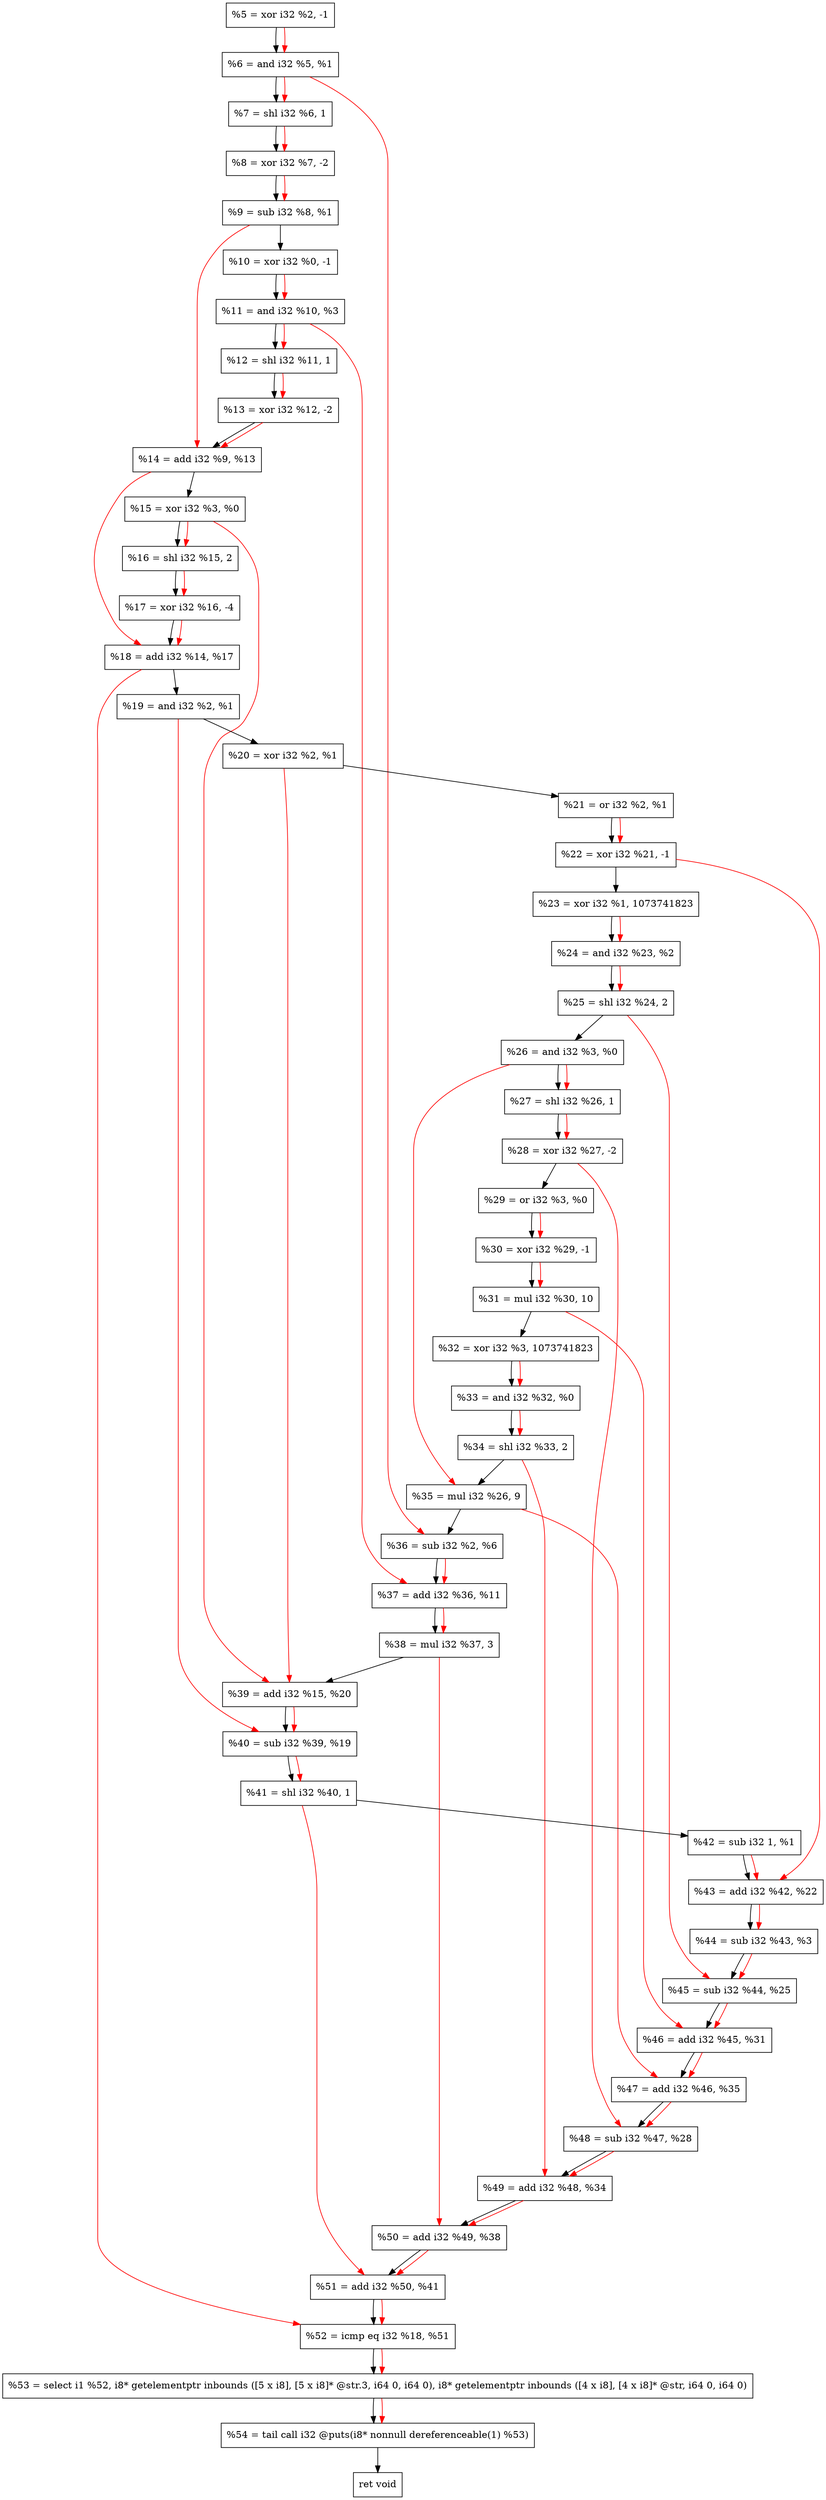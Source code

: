 digraph "DFG for'crackme' function" {
	Node0x2175d70[shape=record, label="  %5 = xor i32 %2, -1"];
	Node0x2175de0[shape=record, label="  %6 = and i32 %5, %1"];
	Node0x2175e80[shape=record, label="  %7 = shl i32 %6, 1"];
	Node0x2175f20[shape=record, label="  %8 = xor i32 %7, -2"];
	Node0x2175f90[shape=record, label="  %9 = sub i32 %8, %1"];
	Node0x2176000[shape=record, label="  %10 = xor i32 %0, -1"];
	Node0x2176070[shape=record, label="  %11 = and i32 %10, %3"];
	Node0x21760e0[shape=record, label="  %12 = shl i32 %11, 1"];
	Node0x2176150[shape=record, label="  %13 = xor i32 %12, -2"];
	Node0x21761c0[shape=record, label="  %14 = add i32 %9, %13"];
	Node0x2176230[shape=record, label="  %15 = xor i32 %3, %0"];
	Node0x21762d0[shape=record, label="  %16 = shl i32 %15, 2"];
	Node0x2176370[shape=record, label="  %17 = xor i32 %16, -4"];
	Node0x21763e0[shape=record, label="  %18 = add i32 %14, %17"];
	Node0x2176450[shape=record, label="  %19 = and i32 %2, %1"];
	Node0x21764c0[shape=record, label="  %20 = xor i32 %2, %1"];
	Node0x2176530[shape=record, label="  %21 = or i32 %2, %1"];
	Node0x21765a0[shape=record, label="  %22 = xor i32 %21, -1"];
	Node0x2176640[shape=record, label="  %23 = xor i32 %1, 1073741823"];
	Node0x21766b0[shape=record, label="  %24 = and i32 %23, %2"];
	Node0x2176720[shape=record, label="  %25 = shl i32 %24, 2"];
	Node0x2176790[shape=record, label="  %26 = and i32 %3, %0"];
	Node0x2176800[shape=record, label="  %27 = shl i32 %26, 1"];
	Node0x2176870[shape=record, label="  %28 = xor i32 %27, -2"];
	Node0x21768e0[shape=record, label="  %29 = or i32 %3, %0"];
	Node0x2176950[shape=record, label="  %30 = xor i32 %29, -1"];
	Node0x21769f0[shape=record, label="  %31 = mul i32 %30, 10"];
	Node0x2176a60[shape=record, label="  %32 = xor i32 %3, 1073741823"];
	Node0x2176ce0[shape=record, label="  %33 = and i32 %32, %0"];
	Node0x2176d50[shape=record, label="  %34 = shl i32 %33, 2"];
	Node0x2176df0[shape=record, label="  %35 = mul i32 %26, 9"];
	Node0x2176e60[shape=record, label="  %36 = sub i32 %2, %6"];
	Node0x2176ed0[shape=record, label="  %37 = add i32 %36, %11"];
	Node0x2176f70[shape=record, label="  %38 = mul i32 %37, 3"];
	Node0x2176fe0[shape=record, label="  %39 = add i32 %15, %20"];
	Node0x2177050[shape=record, label="  %40 = sub i32 %39, %19"];
	Node0x21770c0[shape=record, label="  %41 = shl i32 %40, 1"];
	Node0x2177130[shape=record, label="  %42 = sub i32 1, %1"];
	Node0x21771a0[shape=record, label="  %43 = add i32 %42, %22"];
	Node0x2177210[shape=record, label="  %44 = sub i32 %43, %3"];
	Node0x2177280[shape=record, label="  %45 = sub i32 %44, %25"];
	Node0x21772f0[shape=record, label="  %46 = add i32 %45, %31"];
	Node0x2177360[shape=record, label="  %47 = add i32 %46, %35"];
	Node0x21773d0[shape=record, label="  %48 = sub i32 %47, %28"];
	Node0x2177440[shape=record, label="  %49 = add i32 %48, %34"];
	Node0x21774b0[shape=record, label="  %50 = add i32 %49, %38"];
	Node0x2177520[shape=record, label="  %51 = add i32 %50, %41"];
	Node0x2177590[shape=record, label="  %52 = icmp eq i32 %18, %51"];
	Node0x2116268[shape=record, label="  %53 = select i1 %52, i8* getelementptr inbounds ([5 x i8], [5 x i8]* @str.3, i64 0, i64 0), i8* getelementptr inbounds ([4 x i8], [4 x i8]* @str, i64 0, i64 0)"];
	Node0x2177a30[shape=record, label="  %54 = tail call i32 @puts(i8* nonnull dereferenceable(1) %53)"];
	Node0x2177a80[shape=record, label="  ret void"];
	Node0x2175d70 -> Node0x2175de0;
	Node0x2175de0 -> Node0x2175e80;
	Node0x2175e80 -> Node0x2175f20;
	Node0x2175f20 -> Node0x2175f90;
	Node0x2175f90 -> Node0x2176000;
	Node0x2176000 -> Node0x2176070;
	Node0x2176070 -> Node0x21760e0;
	Node0x21760e0 -> Node0x2176150;
	Node0x2176150 -> Node0x21761c0;
	Node0x21761c0 -> Node0x2176230;
	Node0x2176230 -> Node0x21762d0;
	Node0x21762d0 -> Node0x2176370;
	Node0x2176370 -> Node0x21763e0;
	Node0x21763e0 -> Node0x2176450;
	Node0x2176450 -> Node0x21764c0;
	Node0x21764c0 -> Node0x2176530;
	Node0x2176530 -> Node0x21765a0;
	Node0x21765a0 -> Node0x2176640;
	Node0x2176640 -> Node0x21766b0;
	Node0x21766b0 -> Node0x2176720;
	Node0x2176720 -> Node0x2176790;
	Node0x2176790 -> Node0x2176800;
	Node0x2176800 -> Node0x2176870;
	Node0x2176870 -> Node0x21768e0;
	Node0x21768e0 -> Node0x2176950;
	Node0x2176950 -> Node0x21769f0;
	Node0x21769f0 -> Node0x2176a60;
	Node0x2176a60 -> Node0x2176ce0;
	Node0x2176ce0 -> Node0x2176d50;
	Node0x2176d50 -> Node0x2176df0;
	Node0x2176df0 -> Node0x2176e60;
	Node0x2176e60 -> Node0x2176ed0;
	Node0x2176ed0 -> Node0x2176f70;
	Node0x2176f70 -> Node0x2176fe0;
	Node0x2176fe0 -> Node0x2177050;
	Node0x2177050 -> Node0x21770c0;
	Node0x21770c0 -> Node0x2177130;
	Node0x2177130 -> Node0x21771a0;
	Node0x21771a0 -> Node0x2177210;
	Node0x2177210 -> Node0x2177280;
	Node0x2177280 -> Node0x21772f0;
	Node0x21772f0 -> Node0x2177360;
	Node0x2177360 -> Node0x21773d0;
	Node0x21773d0 -> Node0x2177440;
	Node0x2177440 -> Node0x21774b0;
	Node0x21774b0 -> Node0x2177520;
	Node0x2177520 -> Node0x2177590;
	Node0x2177590 -> Node0x2116268;
	Node0x2116268 -> Node0x2177a30;
	Node0x2177a30 -> Node0x2177a80;
edge [color=red]
	Node0x2175d70 -> Node0x2175de0;
	Node0x2175de0 -> Node0x2175e80;
	Node0x2175e80 -> Node0x2175f20;
	Node0x2175f20 -> Node0x2175f90;
	Node0x2176000 -> Node0x2176070;
	Node0x2176070 -> Node0x21760e0;
	Node0x21760e0 -> Node0x2176150;
	Node0x2175f90 -> Node0x21761c0;
	Node0x2176150 -> Node0x21761c0;
	Node0x2176230 -> Node0x21762d0;
	Node0x21762d0 -> Node0x2176370;
	Node0x21761c0 -> Node0x21763e0;
	Node0x2176370 -> Node0x21763e0;
	Node0x2176530 -> Node0x21765a0;
	Node0x2176640 -> Node0x21766b0;
	Node0x21766b0 -> Node0x2176720;
	Node0x2176790 -> Node0x2176800;
	Node0x2176800 -> Node0x2176870;
	Node0x21768e0 -> Node0x2176950;
	Node0x2176950 -> Node0x21769f0;
	Node0x2176a60 -> Node0x2176ce0;
	Node0x2176ce0 -> Node0x2176d50;
	Node0x2176790 -> Node0x2176df0;
	Node0x2175de0 -> Node0x2176e60;
	Node0x2176e60 -> Node0x2176ed0;
	Node0x2176070 -> Node0x2176ed0;
	Node0x2176ed0 -> Node0x2176f70;
	Node0x2176230 -> Node0x2176fe0;
	Node0x21764c0 -> Node0x2176fe0;
	Node0x2176fe0 -> Node0x2177050;
	Node0x2176450 -> Node0x2177050;
	Node0x2177050 -> Node0x21770c0;
	Node0x2177130 -> Node0x21771a0;
	Node0x21765a0 -> Node0x21771a0;
	Node0x21771a0 -> Node0x2177210;
	Node0x2177210 -> Node0x2177280;
	Node0x2176720 -> Node0x2177280;
	Node0x2177280 -> Node0x21772f0;
	Node0x21769f0 -> Node0x21772f0;
	Node0x21772f0 -> Node0x2177360;
	Node0x2176df0 -> Node0x2177360;
	Node0x2177360 -> Node0x21773d0;
	Node0x2176870 -> Node0x21773d0;
	Node0x21773d0 -> Node0x2177440;
	Node0x2176d50 -> Node0x2177440;
	Node0x2177440 -> Node0x21774b0;
	Node0x2176f70 -> Node0x21774b0;
	Node0x21774b0 -> Node0x2177520;
	Node0x21770c0 -> Node0x2177520;
	Node0x21763e0 -> Node0x2177590;
	Node0x2177520 -> Node0x2177590;
	Node0x2177590 -> Node0x2116268;
	Node0x2116268 -> Node0x2177a30;
}
